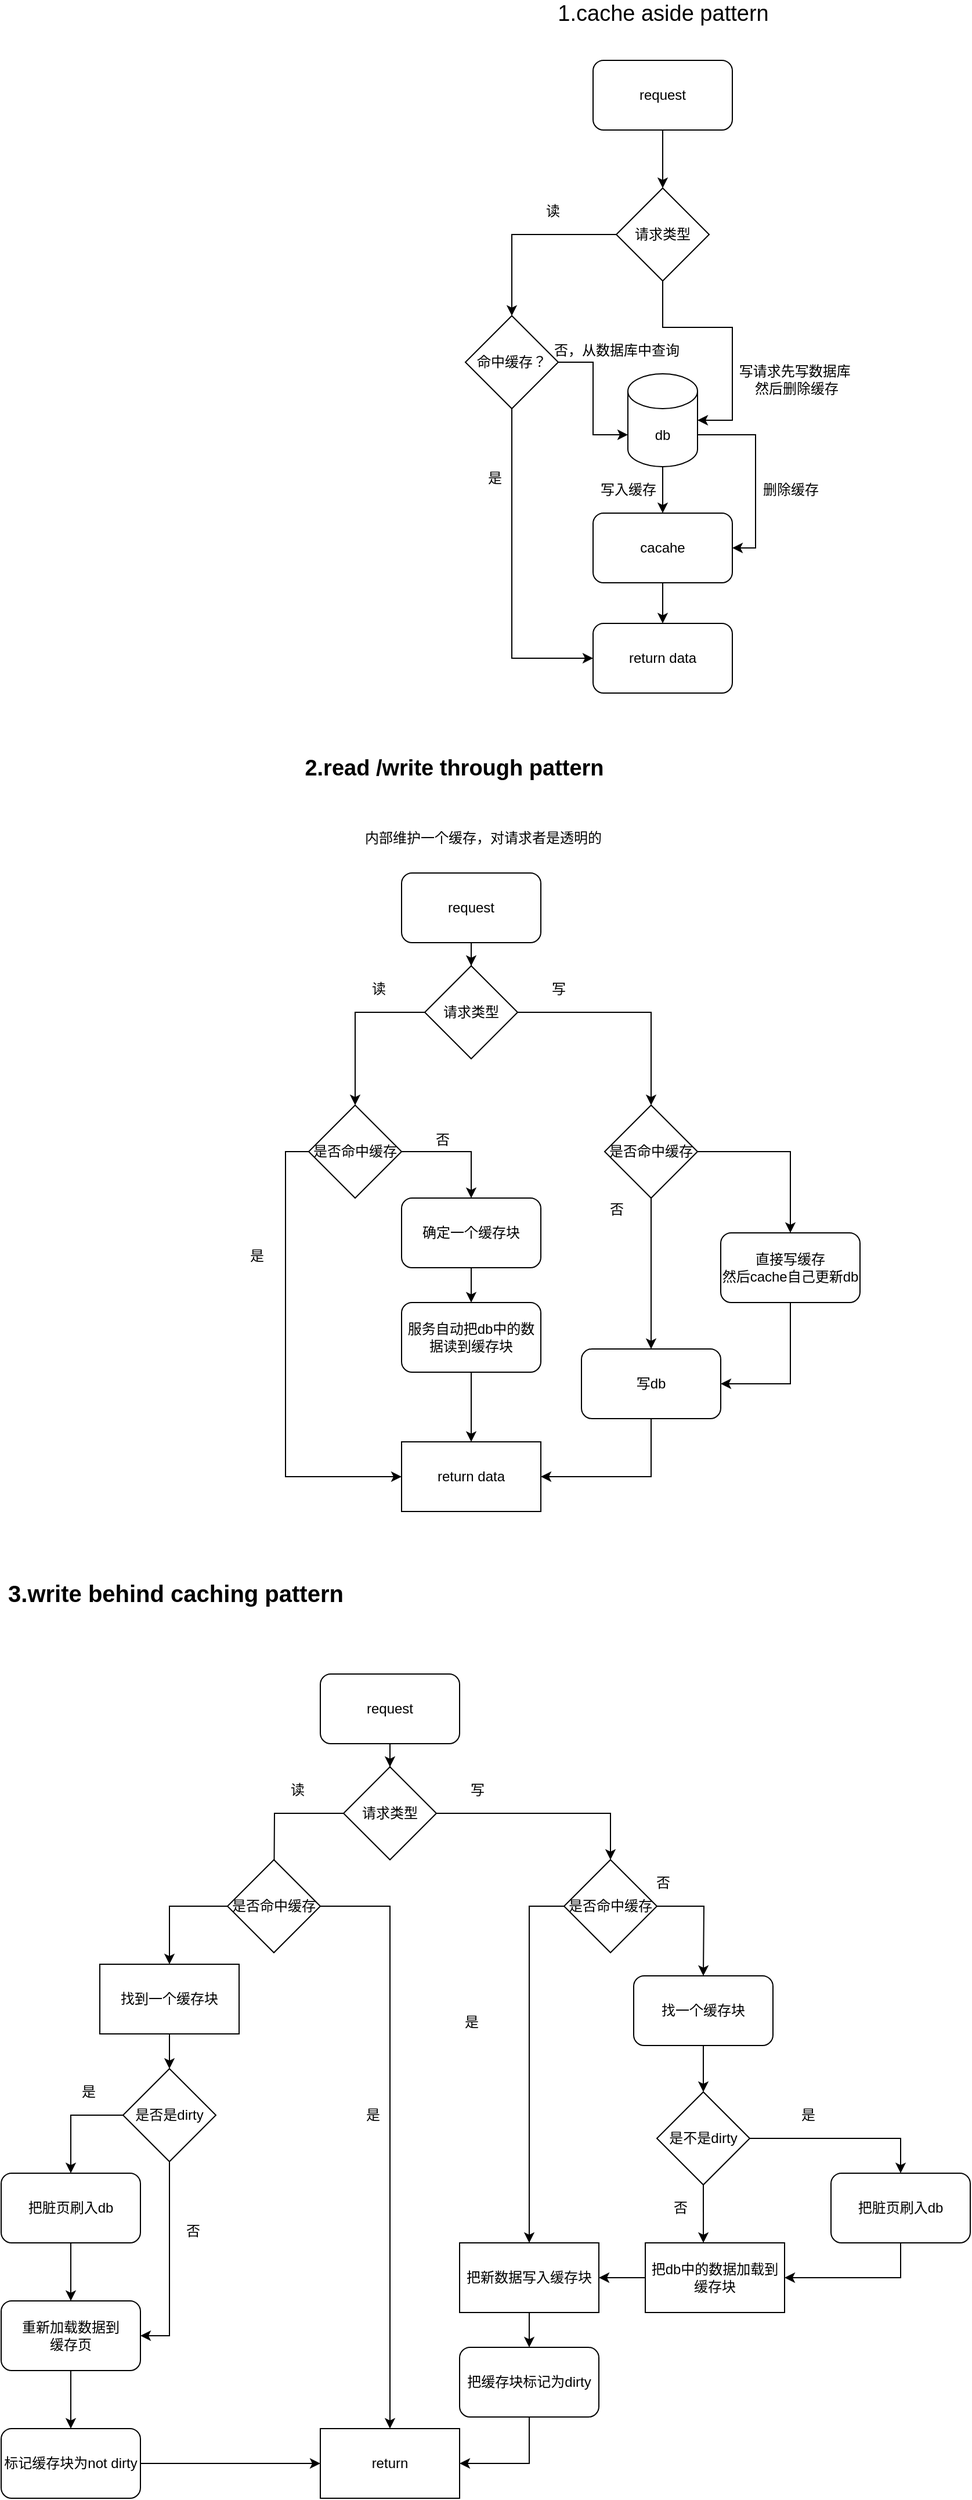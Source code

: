 <mxfile version="14.1.9" type="github">
  <diagram id="PGYoUbxmqQpPIOle_qQh" name="第 1 页">
    <mxGraphModel dx="2249" dy="762" grid="1" gridSize="10" guides="1" tooltips="1" connect="1" arrows="1" fold="1" page="1" pageScale="1" pageWidth="827" pageHeight="1169" math="0" shadow="0">
      <root>
        <mxCell id="0" />
        <mxCell id="1" parent="0" />
        <mxCell id="AYLfjeM5g-lACHPXmvHT-1" value="&lt;font style=&quot;font-size: 19px&quot;&gt;1.cache aside pattern&lt;/font&gt;" style="text;html=1;align=center;verticalAlign=middle;resizable=0;points=[];autosize=1;" vertex="1" parent="1">
          <mxGeometry x="-10" y="70" width="200" height="20" as="geometry" />
        </mxCell>
        <mxCell id="AYLfjeM5g-lACHPXmvHT-10" style="edgeStyle=orthogonalEdgeStyle;rounded=0;orthogonalLoop=1;jettySize=auto;html=1;exitX=0.5;exitY=1;exitDx=0;exitDy=0;" edge="1" parent="1" source="AYLfjeM5g-lACHPXmvHT-8" target="AYLfjeM5g-lACHPXmvHT-9">
          <mxGeometry relative="1" as="geometry" />
        </mxCell>
        <mxCell id="AYLfjeM5g-lACHPXmvHT-8" value="request" style="rounded=1;whiteSpace=wrap;html=1;" vertex="1" parent="1">
          <mxGeometry x="30" y="120" width="120" height="60" as="geometry" />
        </mxCell>
        <mxCell id="AYLfjeM5g-lACHPXmvHT-13" style="edgeStyle=orthogonalEdgeStyle;rounded=0;orthogonalLoop=1;jettySize=auto;html=1;exitX=0;exitY=0.5;exitDx=0;exitDy=0;entryX=0.5;entryY=0;entryDx=0;entryDy=0;" edge="1" parent="1" source="AYLfjeM5g-lACHPXmvHT-9" target="AYLfjeM5g-lACHPXmvHT-12">
          <mxGeometry relative="1" as="geometry" />
        </mxCell>
        <mxCell id="AYLfjeM5g-lACHPXmvHT-26" style="edgeStyle=orthogonalEdgeStyle;rounded=0;orthogonalLoop=1;jettySize=auto;html=1;entryX=1;entryY=0.5;entryDx=0;entryDy=0;entryPerimeter=0;" edge="1" parent="1" source="AYLfjeM5g-lACHPXmvHT-9" target="AYLfjeM5g-lACHPXmvHT-16">
          <mxGeometry relative="1" as="geometry" />
        </mxCell>
        <mxCell id="AYLfjeM5g-lACHPXmvHT-9" value="请求类型" style="rhombus;whiteSpace=wrap;html=1;" vertex="1" parent="1">
          <mxGeometry x="50" y="230" width="80" height="80" as="geometry" />
        </mxCell>
        <mxCell id="AYLfjeM5g-lACHPXmvHT-18" style="edgeStyle=orthogonalEdgeStyle;rounded=0;orthogonalLoop=1;jettySize=auto;html=1;exitX=0.5;exitY=1;exitDx=0;exitDy=0;entryX=0;entryY=0.5;entryDx=0;entryDy=0;" edge="1" parent="1" source="AYLfjeM5g-lACHPXmvHT-12" target="AYLfjeM5g-lACHPXmvHT-17">
          <mxGeometry relative="1" as="geometry" />
        </mxCell>
        <mxCell id="AYLfjeM5g-lACHPXmvHT-21" style="edgeStyle=orthogonalEdgeStyle;rounded=0;orthogonalLoop=1;jettySize=auto;html=1;exitX=1;exitY=0.5;exitDx=0;exitDy=0;entryX=0;entryY=0;entryDx=0;entryDy=52.5;entryPerimeter=0;" edge="1" parent="1" source="AYLfjeM5g-lACHPXmvHT-12" target="AYLfjeM5g-lACHPXmvHT-16">
          <mxGeometry relative="1" as="geometry" />
        </mxCell>
        <mxCell id="AYLfjeM5g-lACHPXmvHT-12" value="命中缓存？" style="rhombus;whiteSpace=wrap;html=1;" vertex="1" parent="1">
          <mxGeometry x="-80" y="340" width="80" height="80" as="geometry" />
        </mxCell>
        <mxCell id="AYLfjeM5g-lACHPXmvHT-14" value="读" style="text;html=1;align=center;verticalAlign=middle;resizable=0;points=[];autosize=1;" vertex="1" parent="1">
          <mxGeometry x="-20" y="240" width="30" height="20" as="geometry" />
        </mxCell>
        <mxCell id="AYLfjeM5g-lACHPXmvHT-23" style="edgeStyle=orthogonalEdgeStyle;rounded=0;orthogonalLoop=1;jettySize=auto;html=1;exitX=0.5;exitY=1;exitDx=0;exitDy=0;exitPerimeter=0;entryX=0.5;entryY=0;entryDx=0;entryDy=0;" edge="1" parent="1" source="AYLfjeM5g-lACHPXmvHT-16" target="AYLfjeM5g-lACHPXmvHT-20">
          <mxGeometry relative="1" as="geometry" />
        </mxCell>
        <mxCell id="AYLfjeM5g-lACHPXmvHT-28" style="edgeStyle=orthogonalEdgeStyle;rounded=0;orthogonalLoop=1;jettySize=auto;html=1;exitX=1;exitY=0;exitDx=0;exitDy=52.5;exitPerimeter=0;entryX=1;entryY=0.5;entryDx=0;entryDy=0;" edge="1" parent="1" source="AYLfjeM5g-lACHPXmvHT-16" target="AYLfjeM5g-lACHPXmvHT-20">
          <mxGeometry relative="1" as="geometry" />
        </mxCell>
        <mxCell id="AYLfjeM5g-lACHPXmvHT-16" value="db" style="shape=cylinder3;whiteSpace=wrap;html=1;boundedLbl=1;backgroundOutline=1;size=15;" vertex="1" parent="1">
          <mxGeometry x="60" y="390" width="60" height="80" as="geometry" />
        </mxCell>
        <mxCell id="AYLfjeM5g-lACHPXmvHT-17" value="return data" style="rounded=1;whiteSpace=wrap;html=1;" vertex="1" parent="1">
          <mxGeometry x="30" y="605" width="120" height="60" as="geometry" />
        </mxCell>
        <mxCell id="AYLfjeM5g-lACHPXmvHT-19" value="是" style="text;html=1;align=center;verticalAlign=middle;resizable=0;points=[];autosize=1;" vertex="1" parent="1">
          <mxGeometry x="-70" y="470" width="30" height="20" as="geometry" />
        </mxCell>
        <mxCell id="AYLfjeM5g-lACHPXmvHT-25" style="edgeStyle=orthogonalEdgeStyle;rounded=0;orthogonalLoop=1;jettySize=auto;html=1;exitX=0.5;exitY=1;exitDx=0;exitDy=0;entryX=0.5;entryY=0;entryDx=0;entryDy=0;" edge="1" parent="1" source="AYLfjeM5g-lACHPXmvHT-20" target="AYLfjeM5g-lACHPXmvHT-17">
          <mxGeometry relative="1" as="geometry" />
        </mxCell>
        <mxCell id="AYLfjeM5g-lACHPXmvHT-20" value="cacahe" style="rounded=1;whiteSpace=wrap;html=1;" vertex="1" parent="1">
          <mxGeometry x="30" y="510" width="120" height="60" as="geometry" />
        </mxCell>
        <mxCell id="AYLfjeM5g-lACHPXmvHT-22" value="否，从数据库中查询" style="text;html=1;align=center;verticalAlign=middle;resizable=0;points=[];autosize=1;" vertex="1" parent="1">
          <mxGeometry x="-10" y="360" width="120" height="20" as="geometry" />
        </mxCell>
        <mxCell id="AYLfjeM5g-lACHPXmvHT-24" value="写入缓存" style="text;html=1;align=center;verticalAlign=middle;resizable=0;points=[];autosize=1;" vertex="1" parent="1">
          <mxGeometry x="30" y="480" width="60" height="20" as="geometry" />
        </mxCell>
        <mxCell id="AYLfjeM5g-lACHPXmvHT-27" value="写请求先写数据库&amp;nbsp;&lt;br&gt;然后删除缓存" style="text;html=1;align=center;verticalAlign=middle;resizable=0;points=[];autosize=1;" vertex="1" parent="1">
          <mxGeometry x="150" y="380" width="110" height="30" as="geometry" />
        </mxCell>
        <mxCell id="AYLfjeM5g-lACHPXmvHT-29" value="删除缓存" style="text;html=1;align=center;verticalAlign=middle;resizable=0;points=[];autosize=1;" vertex="1" parent="1">
          <mxGeometry x="170" y="480" width="60" height="20" as="geometry" />
        </mxCell>
        <mxCell id="AYLfjeM5g-lACHPXmvHT-30" value="&lt;b&gt;&lt;font style=&quot;font-size: 19px&quot;&gt;2.read /write through pattern&lt;/font&gt;&lt;/b&gt;" style="text;html=1;align=center;verticalAlign=middle;resizable=0;points=[];autosize=1;" vertex="1" parent="1">
          <mxGeometry x="-225" y="720" width="270" height="20" as="geometry" />
        </mxCell>
        <mxCell id="AYLfjeM5g-lACHPXmvHT-49" style="edgeStyle=orthogonalEdgeStyle;rounded=0;orthogonalLoop=1;jettySize=auto;html=1;exitX=0.5;exitY=1;exitDx=0;exitDy=0;" edge="1" parent="1" source="AYLfjeM5g-lACHPXmvHT-31" target="AYLfjeM5g-lACHPXmvHT-32">
          <mxGeometry relative="1" as="geometry" />
        </mxCell>
        <mxCell id="AYLfjeM5g-lACHPXmvHT-31" value="request" style="rounded=1;whiteSpace=wrap;html=1;" vertex="1" parent="1">
          <mxGeometry x="-135" y="820" width="120" height="60" as="geometry" />
        </mxCell>
        <mxCell id="AYLfjeM5g-lACHPXmvHT-36" style="edgeStyle=orthogonalEdgeStyle;rounded=0;orthogonalLoop=1;jettySize=auto;html=1;entryX=0.5;entryY=0;entryDx=0;entryDy=0;" edge="1" parent="1" source="AYLfjeM5g-lACHPXmvHT-32" target="AYLfjeM5g-lACHPXmvHT-35">
          <mxGeometry relative="1" as="geometry" />
        </mxCell>
        <mxCell id="AYLfjeM5g-lACHPXmvHT-58" style="edgeStyle=orthogonalEdgeStyle;rounded=0;orthogonalLoop=1;jettySize=auto;html=1;exitX=1;exitY=0.5;exitDx=0;exitDy=0;entryX=0.5;entryY=0;entryDx=0;entryDy=0;" edge="1" parent="1" source="AYLfjeM5g-lACHPXmvHT-32" target="AYLfjeM5g-lACHPXmvHT-50">
          <mxGeometry relative="1" as="geometry" />
        </mxCell>
        <mxCell id="AYLfjeM5g-lACHPXmvHT-32" value="请求类型" style="rhombus;whiteSpace=wrap;html=1;" vertex="1" parent="1">
          <mxGeometry x="-115" y="900" width="80" height="80" as="geometry" />
        </mxCell>
        <mxCell id="AYLfjeM5g-lACHPXmvHT-34" value="内部维护一个缓存，对请求者是透明的" style="text;html=1;align=center;verticalAlign=middle;resizable=0;points=[];autosize=1;" vertex="1" parent="1">
          <mxGeometry x="-175" y="780" width="220" height="20" as="geometry" />
        </mxCell>
        <mxCell id="AYLfjeM5g-lACHPXmvHT-39" style="edgeStyle=orthogonalEdgeStyle;rounded=0;orthogonalLoop=1;jettySize=auto;html=1;exitX=0;exitY=0.5;exitDx=0;exitDy=0;entryX=0;entryY=0.5;entryDx=0;entryDy=0;" edge="1" parent="1" source="AYLfjeM5g-lACHPXmvHT-35" target="AYLfjeM5g-lACHPXmvHT-38">
          <mxGeometry relative="1" as="geometry" />
        </mxCell>
        <mxCell id="AYLfjeM5g-lACHPXmvHT-45" style="edgeStyle=orthogonalEdgeStyle;rounded=0;orthogonalLoop=1;jettySize=auto;html=1;exitX=1;exitY=0.5;exitDx=0;exitDy=0;entryX=0.5;entryY=0;entryDx=0;entryDy=0;" edge="1" parent="1" source="AYLfjeM5g-lACHPXmvHT-35" target="AYLfjeM5g-lACHPXmvHT-42">
          <mxGeometry relative="1" as="geometry" />
        </mxCell>
        <mxCell id="AYLfjeM5g-lACHPXmvHT-35" value="是否命中缓存" style="rhombus;whiteSpace=wrap;html=1;" vertex="1" parent="1">
          <mxGeometry x="-215" y="1020" width="80" height="80" as="geometry" />
        </mxCell>
        <mxCell id="AYLfjeM5g-lACHPXmvHT-37" value="读" style="text;html=1;align=center;verticalAlign=middle;resizable=0;points=[];autosize=1;" vertex="1" parent="1">
          <mxGeometry x="-170" y="910" width="30" height="20" as="geometry" />
        </mxCell>
        <mxCell id="AYLfjeM5g-lACHPXmvHT-38" value="return data" style="rounded=0;whiteSpace=wrap;html=1;" vertex="1" parent="1">
          <mxGeometry x="-135" y="1310" width="120" height="60" as="geometry" />
        </mxCell>
        <mxCell id="AYLfjeM5g-lACHPXmvHT-40" value="是" style="text;html=1;align=center;verticalAlign=middle;resizable=0;points=[];autosize=1;" vertex="1" parent="1">
          <mxGeometry x="-275" y="1140" width="30" height="20" as="geometry" />
        </mxCell>
        <mxCell id="AYLfjeM5g-lACHPXmvHT-46" style="edgeStyle=orthogonalEdgeStyle;rounded=0;orthogonalLoop=1;jettySize=auto;html=1;exitX=0.5;exitY=1;exitDx=0;exitDy=0;entryX=0.5;entryY=0;entryDx=0;entryDy=0;" edge="1" parent="1" source="AYLfjeM5g-lACHPXmvHT-42" target="AYLfjeM5g-lACHPXmvHT-44">
          <mxGeometry relative="1" as="geometry" />
        </mxCell>
        <mxCell id="AYLfjeM5g-lACHPXmvHT-42" value="确定一个缓存块" style="rounded=1;whiteSpace=wrap;html=1;" vertex="1" parent="1">
          <mxGeometry x="-135" y="1100" width="120" height="60" as="geometry" />
        </mxCell>
        <mxCell id="AYLfjeM5g-lACHPXmvHT-47" style="edgeStyle=orthogonalEdgeStyle;rounded=0;orthogonalLoop=1;jettySize=auto;html=1;exitX=0.5;exitY=1;exitDx=0;exitDy=0;entryX=0.5;entryY=0;entryDx=0;entryDy=0;" edge="1" parent="1" source="AYLfjeM5g-lACHPXmvHT-44" target="AYLfjeM5g-lACHPXmvHT-38">
          <mxGeometry relative="1" as="geometry" />
        </mxCell>
        <mxCell id="AYLfjeM5g-lACHPXmvHT-44" value="服务自动把db中的数据读到缓存块" style="rounded=1;whiteSpace=wrap;html=1;" vertex="1" parent="1">
          <mxGeometry x="-135" y="1190" width="120" height="60" as="geometry" />
        </mxCell>
        <mxCell id="AYLfjeM5g-lACHPXmvHT-48" value="否" style="text;html=1;align=center;verticalAlign=middle;resizable=0;points=[];autosize=1;" vertex="1" parent="1">
          <mxGeometry x="-115" y="1040" width="30" height="20" as="geometry" />
        </mxCell>
        <mxCell id="AYLfjeM5g-lACHPXmvHT-52" style="edgeStyle=orthogonalEdgeStyle;rounded=0;orthogonalLoop=1;jettySize=auto;html=1;exitX=0.5;exitY=1;exitDx=0;exitDy=0;" edge="1" parent="1" source="AYLfjeM5g-lACHPXmvHT-50" target="AYLfjeM5g-lACHPXmvHT-51">
          <mxGeometry relative="1" as="geometry" />
        </mxCell>
        <mxCell id="AYLfjeM5g-lACHPXmvHT-60" style="edgeStyle=orthogonalEdgeStyle;rounded=0;orthogonalLoop=1;jettySize=auto;html=1;exitX=1;exitY=0.5;exitDx=0;exitDy=0;entryX=0.5;entryY=0;entryDx=0;entryDy=0;" edge="1" parent="1" source="AYLfjeM5g-lACHPXmvHT-50" target="AYLfjeM5g-lACHPXmvHT-55">
          <mxGeometry relative="1" as="geometry" />
        </mxCell>
        <mxCell id="AYLfjeM5g-lACHPXmvHT-50" value="是否命中缓存" style="rhombus;whiteSpace=wrap;html=1;" vertex="1" parent="1">
          <mxGeometry x="40" y="1020" width="80" height="80" as="geometry" />
        </mxCell>
        <mxCell id="AYLfjeM5g-lACHPXmvHT-57" style="edgeStyle=orthogonalEdgeStyle;rounded=0;orthogonalLoop=1;jettySize=auto;html=1;exitX=0.5;exitY=1;exitDx=0;exitDy=0;entryX=1;entryY=0.5;entryDx=0;entryDy=0;" edge="1" parent="1" source="AYLfjeM5g-lACHPXmvHT-51" target="AYLfjeM5g-lACHPXmvHT-38">
          <mxGeometry relative="1" as="geometry" />
        </mxCell>
        <mxCell id="AYLfjeM5g-lACHPXmvHT-51" value="写db" style="rounded=1;whiteSpace=wrap;html=1;" vertex="1" parent="1">
          <mxGeometry x="20" y="1230" width="120" height="60" as="geometry" />
        </mxCell>
        <mxCell id="AYLfjeM5g-lACHPXmvHT-53" value="否" style="text;html=1;align=center;verticalAlign=middle;resizable=0;points=[];autosize=1;" vertex="1" parent="1">
          <mxGeometry x="35" y="1100" width="30" height="20" as="geometry" />
        </mxCell>
        <mxCell id="AYLfjeM5g-lACHPXmvHT-56" style="edgeStyle=orthogonalEdgeStyle;rounded=0;orthogonalLoop=1;jettySize=auto;html=1;entryX=1;entryY=0.5;entryDx=0;entryDy=0;" edge="1" parent="1" source="AYLfjeM5g-lACHPXmvHT-55" target="AYLfjeM5g-lACHPXmvHT-51">
          <mxGeometry relative="1" as="geometry" />
        </mxCell>
        <mxCell id="AYLfjeM5g-lACHPXmvHT-55" value="直接写缓存&lt;br&gt;然后cache自己更新db" style="rounded=1;whiteSpace=wrap;html=1;" vertex="1" parent="1">
          <mxGeometry x="140" y="1130" width="120" height="60" as="geometry" />
        </mxCell>
        <mxCell id="AYLfjeM5g-lACHPXmvHT-59" value="写" style="text;html=1;align=center;verticalAlign=middle;resizable=0;points=[];autosize=1;" vertex="1" parent="1">
          <mxGeometry x="-15" y="910" width="30" height="20" as="geometry" />
        </mxCell>
        <mxCell id="AYLfjeM5g-lACHPXmvHT-61" style="edgeStyle=orthogonalEdgeStyle;rounded=0;orthogonalLoop=1;jettySize=auto;html=1;exitX=0.5;exitY=1;exitDx=0;exitDy=0;" edge="1" source="AYLfjeM5g-lACHPXmvHT-62" target="AYLfjeM5g-lACHPXmvHT-65" parent="1">
          <mxGeometry relative="1" as="geometry" />
        </mxCell>
        <mxCell id="AYLfjeM5g-lACHPXmvHT-62" value="request" style="rounded=1;whiteSpace=wrap;html=1;" vertex="1" parent="1">
          <mxGeometry x="-205" y="1510" width="120" height="60" as="geometry" />
        </mxCell>
        <mxCell id="AYLfjeM5g-lACHPXmvHT-63" style="edgeStyle=orthogonalEdgeStyle;rounded=0;orthogonalLoop=1;jettySize=auto;html=1;entryX=0.5;entryY=0;entryDx=0;entryDy=0;" edge="1" source="AYLfjeM5g-lACHPXmvHT-65" parent="1">
          <mxGeometry relative="1" as="geometry">
            <mxPoint x="-245" y="1710" as="targetPoint" />
          </mxGeometry>
        </mxCell>
        <mxCell id="AYLfjeM5g-lACHPXmvHT-96" style="edgeStyle=orthogonalEdgeStyle;rounded=0;orthogonalLoop=1;jettySize=auto;html=1;entryX=0.5;entryY=0;entryDx=0;entryDy=0;" edge="1" parent="1" source="AYLfjeM5g-lACHPXmvHT-65" target="AYLfjeM5g-lACHPXmvHT-95">
          <mxGeometry relative="1" as="geometry" />
        </mxCell>
        <mxCell id="AYLfjeM5g-lACHPXmvHT-65" value="请求类型" style="rhombus;whiteSpace=wrap;html=1;" vertex="1" parent="1">
          <mxGeometry x="-185" y="1590" width="80" height="80" as="geometry" />
        </mxCell>
        <mxCell id="AYLfjeM5g-lACHPXmvHT-66" value="读" style="text;html=1;align=center;verticalAlign=middle;resizable=0;points=[];autosize=1;" vertex="1" parent="1">
          <mxGeometry x="-240" y="1600" width="30" height="20" as="geometry" />
        </mxCell>
        <mxCell id="AYLfjeM5g-lACHPXmvHT-68" value="写" style="text;html=1;align=center;verticalAlign=middle;resizable=0;points=[];autosize=1;" vertex="1" parent="1">
          <mxGeometry x="-85" y="1600" width="30" height="20" as="geometry" />
        </mxCell>
        <mxCell id="AYLfjeM5g-lACHPXmvHT-70" value="&lt;b&gt;&lt;font style=&quot;font-size: 20px&quot;&gt;3.write behind caching pattern&lt;/font&gt;&lt;/b&gt;" style="text;html=1;align=center;verticalAlign=middle;resizable=0;points=[];autosize=1;" vertex="1" parent="1">
          <mxGeometry x="-480" y="1430" width="300" height="20" as="geometry" />
        </mxCell>
        <mxCell id="AYLfjeM5g-lACHPXmvHT-94" style="edgeStyle=orthogonalEdgeStyle;rounded=0;orthogonalLoop=1;jettySize=auto;html=1;entryX=0.5;entryY=0;entryDx=0;entryDy=0;exitX=0;exitY=0.5;exitDx=0;exitDy=0;" edge="1" parent="1" source="AYLfjeM5g-lACHPXmvHT-71" target="AYLfjeM5g-lACHPXmvHT-89">
          <mxGeometry relative="1" as="geometry">
            <Array as="points">
              <mxPoint x="-335" y="1710" />
            </Array>
          </mxGeometry>
        </mxCell>
        <mxCell id="AYLfjeM5g-lACHPXmvHT-118" style="edgeStyle=orthogonalEdgeStyle;rounded=0;orthogonalLoop=1;jettySize=auto;html=1;exitX=1;exitY=0.5;exitDx=0;exitDy=0;entryX=0.5;entryY=0;entryDx=0;entryDy=0;" edge="1" parent="1" source="AYLfjeM5g-lACHPXmvHT-71" target="AYLfjeM5g-lACHPXmvHT-79">
          <mxGeometry relative="1" as="geometry" />
        </mxCell>
        <mxCell id="AYLfjeM5g-lACHPXmvHT-71" value="是否命中缓存" style="rhombus;whiteSpace=wrap;html=1;" vertex="1" parent="1">
          <mxGeometry x="-285" y="1670" width="80" height="80" as="geometry" />
        </mxCell>
        <mxCell id="AYLfjeM5g-lACHPXmvHT-76" style="edgeStyle=orthogonalEdgeStyle;rounded=0;orthogonalLoop=1;jettySize=auto;html=1;exitX=0;exitY=0.5;exitDx=0;exitDy=0;entryX=0.5;entryY=0;entryDx=0;entryDy=0;" edge="1" parent="1" source="AYLfjeM5g-lACHPXmvHT-74" target="AYLfjeM5g-lACHPXmvHT-75">
          <mxGeometry relative="1" as="geometry" />
        </mxCell>
        <mxCell id="AYLfjeM5g-lACHPXmvHT-92" style="edgeStyle=orthogonalEdgeStyle;rounded=0;orthogonalLoop=1;jettySize=auto;html=1;entryX=1;entryY=0.5;entryDx=0;entryDy=0;" edge="1" parent="1" source="AYLfjeM5g-lACHPXmvHT-74" target="AYLfjeM5g-lACHPXmvHT-77">
          <mxGeometry relative="1" as="geometry" />
        </mxCell>
        <mxCell id="AYLfjeM5g-lACHPXmvHT-74" value="是否是dirty" style="rhombus;whiteSpace=wrap;html=1;" vertex="1" parent="1">
          <mxGeometry x="-375" y="1850" width="80" height="80" as="geometry" />
        </mxCell>
        <mxCell id="AYLfjeM5g-lACHPXmvHT-78" style="edgeStyle=orthogonalEdgeStyle;rounded=0;orthogonalLoop=1;jettySize=auto;html=1;entryX=0.5;entryY=0;entryDx=0;entryDy=0;" edge="1" parent="1" source="AYLfjeM5g-lACHPXmvHT-75" target="AYLfjeM5g-lACHPXmvHT-77">
          <mxGeometry relative="1" as="geometry" />
        </mxCell>
        <mxCell id="AYLfjeM5g-lACHPXmvHT-75" value="把脏页刷入db" style="rounded=1;whiteSpace=wrap;html=1;" vertex="1" parent="1">
          <mxGeometry x="-480" y="1940" width="120" height="60" as="geometry" />
        </mxCell>
        <mxCell id="AYLfjeM5g-lACHPXmvHT-87" style="edgeStyle=orthogonalEdgeStyle;rounded=0;orthogonalLoop=1;jettySize=auto;html=1;exitX=0.5;exitY=1;exitDx=0;exitDy=0;entryX=0.5;entryY=0;entryDx=0;entryDy=0;" edge="1" parent="1" source="AYLfjeM5g-lACHPXmvHT-77" target="AYLfjeM5g-lACHPXmvHT-86">
          <mxGeometry relative="1" as="geometry" />
        </mxCell>
        <mxCell id="AYLfjeM5g-lACHPXmvHT-77" value="重新加载数据到&lt;br&gt;缓存页" style="rounded=1;whiteSpace=wrap;html=1;" vertex="1" parent="1">
          <mxGeometry x="-480" y="2050" width="120" height="60" as="geometry" />
        </mxCell>
        <mxCell id="AYLfjeM5g-lACHPXmvHT-79" value="return" style="rounded=0;whiteSpace=wrap;html=1;" vertex="1" parent="1">
          <mxGeometry x="-205" y="2160" width="120" height="60" as="geometry" />
        </mxCell>
        <mxCell id="AYLfjeM5g-lACHPXmvHT-81" value="是" style="text;html=1;align=center;verticalAlign=middle;resizable=0;points=[];autosize=1;" vertex="1" parent="1">
          <mxGeometry x="-420" y="1860" width="30" height="20" as="geometry" />
        </mxCell>
        <mxCell id="AYLfjeM5g-lACHPXmvHT-85" value="是" style="text;html=1;align=center;verticalAlign=middle;resizable=0;points=[];autosize=1;" vertex="1" parent="1">
          <mxGeometry x="-175" y="1880" width="30" height="20" as="geometry" />
        </mxCell>
        <mxCell id="AYLfjeM5g-lACHPXmvHT-88" style="edgeStyle=orthogonalEdgeStyle;rounded=0;orthogonalLoop=1;jettySize=auto;html=1;exitX=1;exitY=0.5;exitDx=0;exitDy=0;entryX=0;entryY=0.5;entryDx=0;entryDy=0;" edge="1" parent="1" source="AYLfjeM5g-lACHPXmvHT-86" target="AYLfjeM5g-lACHPXmvHT-79">
          <mxGeometry relative="1" as="geometry" />
        </mxCell>
        <mxCell id="AYLfjeM5g-lACHPXmvHT-86" value="标记缓存块为not dirty" style="rounded=1;whiteSpace=wrap;html=1;" vertex="1" parent="1">
          <mxGeometry x="-480" y="2160" width="120" height="60" as="geometry" />
        </mxCell>
        <mxCell id="AYLfjeM5g-lACHPXmvHT-91" style="edgeStyle=orthogonalEdgeStyle;rounded=0;orthogonalLoop=1;jettySize=auto;html=1;exitX=0.5;exitY=1;exitDx=0;exitDy=0;" edge="1" parent="1" source="AYLfjeM5g-lACHPXmvHT-89" target="AYLfjeM5g-lACHPXmvHT-74">
          <mxGeometry relative="1" as="geometry" />
        </mxCell>
        <mxCell id="AYLfjeM5g-lACHPXmvHT-89" value="找到一个缓存块" style="rounded=0;whiteSpace=wrap;html=1;" vertex="1" parent="1">
          <mxGeometry x="-395" y="1760" width="120" height="60" as="geometry" />
        </mxCell>
        <mxCell id="AYLfjeM5g-lACHPXmvHT-99" style="edgeStyle=orthogonalEdgeStyle;rounded=0;orthogonalLoop=1;jettySize=auto;html=1;exitX=0;exitY=0.5;exitDx=0;exitDy=0;" edge="1" parent="1" source="AYLfjeM5g-lACHPXmvHT-95" target="AYLfjeM5g-lACHPXmvHT-97">
          <mxGeometry relative="1" as="geometry" />
        </mxCell>
        <mxCell id="AYLfjeM5g-lACHPXmvHT-117" style="edgeStyle=orthogonalEdgeStyle;rounded=0;orthogonalLoop=1;jettySize=auto;html=1;" edge="1" parent="1" source="AYLfjeM5g-lACHPXmvHT-95">
          <mxGeometry relative="1" as="geometry">
            <mxPoint x="125" y="1770" as="targetPoint" />
          </mxGeometry>
        </mxCell>
        <mxCell id="AYLfjeM5g-lACHPXmvHT-95" value="是否命中缓存" style="rhombus;whiteSpace=wrap;html=1;" vertex="1" parent="1">
          <mxGeometry x="5" y="1670" width="80" height="80" as="geometry" />
        </mxCell>
        <mxCell id="AYLfjeM5g-lACHPXmvHT-101" style="edgeStyle=orthogonalEdgeStyle;rounded=0;orthogonalLoop=1;jettySize=auto;html=1;exitX=0.5;exitY=1;exitDx=0;exitDy=0;" edge="1" parent="1" source="AYLfjeM5g-lACHPXmvHT-97" target="AYLfjeM5g-lACHPXmvHT-98">
          <mxGeometry relative="1" as="geometry" />
        </mxCell>
        <mxCell id="AYLfjeM5g-lACHPXmvHT-97" value="把新数据写入缓存块" style="rounded=0;whiteSpace=wrap;html=1;" vertex="1" parent="1">
          <mxGeometry x="-85" y="2000" width="120" height="60" as="geometry" />
        </mxCell>
        <mxCell id="AYLfjeM5g-lACHPXmvHT-102" style="edgeStyle=orthogonalEdgeStyle;rounded=0;orthogonalLoop=1;jettySize=auto;html=1;exitX=0.5;exitY=1;exitDx=0;exitDy=0;entryX=1;entryY=0.5;entryDx=0;entryDy=0;" edge="1" parent="1" source="AYLfjeM5g-lACHPXmvHT-98" target="AYLfjeM5g-lACHPXmvHT-79">
          <mxGeometry relative="1" as="geometry" />
        </mxCell>
        <mxCell id="AYLfjeM5g-lACHPXmvHT-98" value="把缓存块标记为dirty" style="rounded=1;whiteSpace=wrap;html=1;" vertex="1" parent="1">
          <mxGeometry x="-85" y="2090" width="120" height="60" as="geometry" />
        </mxCell>
        <mxCell id="AYLfjeM5g-lACHPXmvHT-100" value="是" style="text;html=1;align=center;verticalAlign=middle;resizable=0;points=[];autosize=1;" vertex="1" parent="1">
          <mxGeometry x="-90" y="1800" width="30" height="20" as="geometry" />
        </mxCell>
        <mxCell id="AYLfjeM5g-lACHPXmvHT-109" style="edgeStyle=orthogonalEdgeStyle;rounded=0;orthogonalLoop=1;jettySize=auto;html=1;entryX=0.5;entryY=0;entryDx=0;entryDy=0;" edge="1" parent="1" source="AYLfjeM5g-lACHPXmvHT-103" target="AYLfjeM5g-lACHPXmvHT-105">
          <mxGeometry relative="1" as="geometry" />
        </mxCell>
        <mxCell id="AYLfjeM5g-lACHPXmvHT-103" value="找一个缓存块" style="rounded=1;whiteSpace=wrap;html=1;" vertex="1" parent="1">
          <mxGeometry x="65" y="1770" width="120" height="60" as="geometry" />
        </mxCell>
        <mxCell id="AYLfjeM5g-lACHPXmvHT-115" style="edgeStyle=orthogonalEdgeStyle;rounded=0;orthogonalLoop=1;jettySize=auto;html=1;entryX=1;entryY=0.5;entryDx=0;entryDy=0;" edge="1" parent="1" source="AYLfjeM5g-lACHPXmvHT-104" target="AYLfjeM5g-lACHPXmvHT-97">
          <mxGeometry relative="1" as="geometry" />
        </mxCell>
        <mxCell id="AYLfjeM5g-lACHPXmvHT-104" value="把db中的数据加载到缓存块" style="rounded=0;whiteSpace=wrap;html=1;" vertex="1" parent="1">
          <mxGeometry x="75" y="2000" width="120" height="60" as="geometry" />
        </mxCell>
        <mxCell id="AYLfjeM5g-lACHPXmvHT-110" style="edgeStyle=orthogonalEdgeStyle;rounded=0;orthogonalLoop=1;jettySize=auto;html=1;exitX=1;exitY=0.5;exitDx=0;exitDy=0;entryX=0.5;entryY=0;entryDx=0;entryDy=0;" edge="1" parent="1" source="AYLfjeM5g-lACHPXmvHT-105" target="AYLfjeM5g-lACHPXmvHT-106">
          <mxGeometry relative="1" as="geometry" />
        </mxCell>
        <mxCell id="AYLfjeM5g-lACHPXmvHT-113" style="edgeStyle=orthogonalEdgeStyle;rounded=0;orthogonalLoop=1;jettySize=auto;html=1;exitX=0.5;exitY=1;exitDx=0;exitDy=0;entryX=0.417;entryY=0;entryDx=0;entryDy=0;entryPerimeter=0;" edge="1" parent="1" source="AYLfjeM5g-lACHPXmvHT-105" target="AYLfjeM5g-lACHPXmvHT-104">
          <mxGeometry relative="1" as="geometry" />
        </mxCell>
        <mxCell id="AYLfjeM5g-lACHPXmvHT-105" value="是不是dirty" style="rhombus;whiteSpace=wrap;html=1;" vertex="1" parent="1">
          <mxGeometry x="85" y="1870" width="80" height="80" as="geometry" />
        </mxCell>
        <mxCell id="AYLfjeM5g-lACHPXmvHT-112" style="edgeStyle=orthogonalEdgeStyle;rounded=0;orthogonalLoop=1;jettySize=auto;html=1;exitX=0.5;exitY=1;exitDx=0;exitDy=0;entryX=1;entryY=0.5;entryDx=0;entryDy=0;" edge="1" parent="1" source="AYLfjeM5g-lACHPXmvHT-106" target="AYLfjeM5g-lACHPXmvHT-104">
          <mxGeometry relative="1" as="geometry" />
        </mxCell>
        <mxCell id="AYLfjeM5g-lACHPXmvHT-106" value="把脏页刷入db" style="rounded=1;whiteSpace=wrap;html=1;" vertex="1" parent="1">
          <mxGeometry x="235" y="1940" width="120" height="60" as="geometry" />
        </mxCell>
        <mxCell id="AYLfjeM5g-lACHPXmvHT-108" value="否" style="text;html=1;align=center;verticalAlign=middle;resizable=0;points=[];autosize=1;" vertex="1" parent="1">
          <mxGeometry x="75" y="1680" width="30" height="20" as="geometry" />
        </mxCell>
        <mxCell id="AYLfjeM5g-lACHPXmvHT-111" value="是" style="text;html=1;align=center;verticalAlign=middle;resizable=0;points=[];autosize=1;" vertex="1" parent="1">
          <mxGeometry x="200" y="1880" width="30" height="20" as="geometry" />
        </mxCell>
        <mxCell id="AYLfjeM5g-lACHPXmvHT-114" value="否" style="text;html=1;align=center;verticalAlign=middle;resizable=0;points=[];autosize=1;" vertex="1" parent="1">
          <mxGeometry x="90" y="1960" width="30" height="20" as="geometry" />
        </mxCell>
        <mxCell id="AYLfjeM5g-lACHPXmvHT-116" value="否" style="text;html=1;align=center;verticalAlign=middle;resizable=0;points=[];autosize=1;" vertex="1" parent="1">
          <mxGeometry x="-330" y="1980" width="30" height="20" as="geometry" />
        </mxCell>
      </root>
    </mxGraphModel>
  </diagram>
</mxfile>
